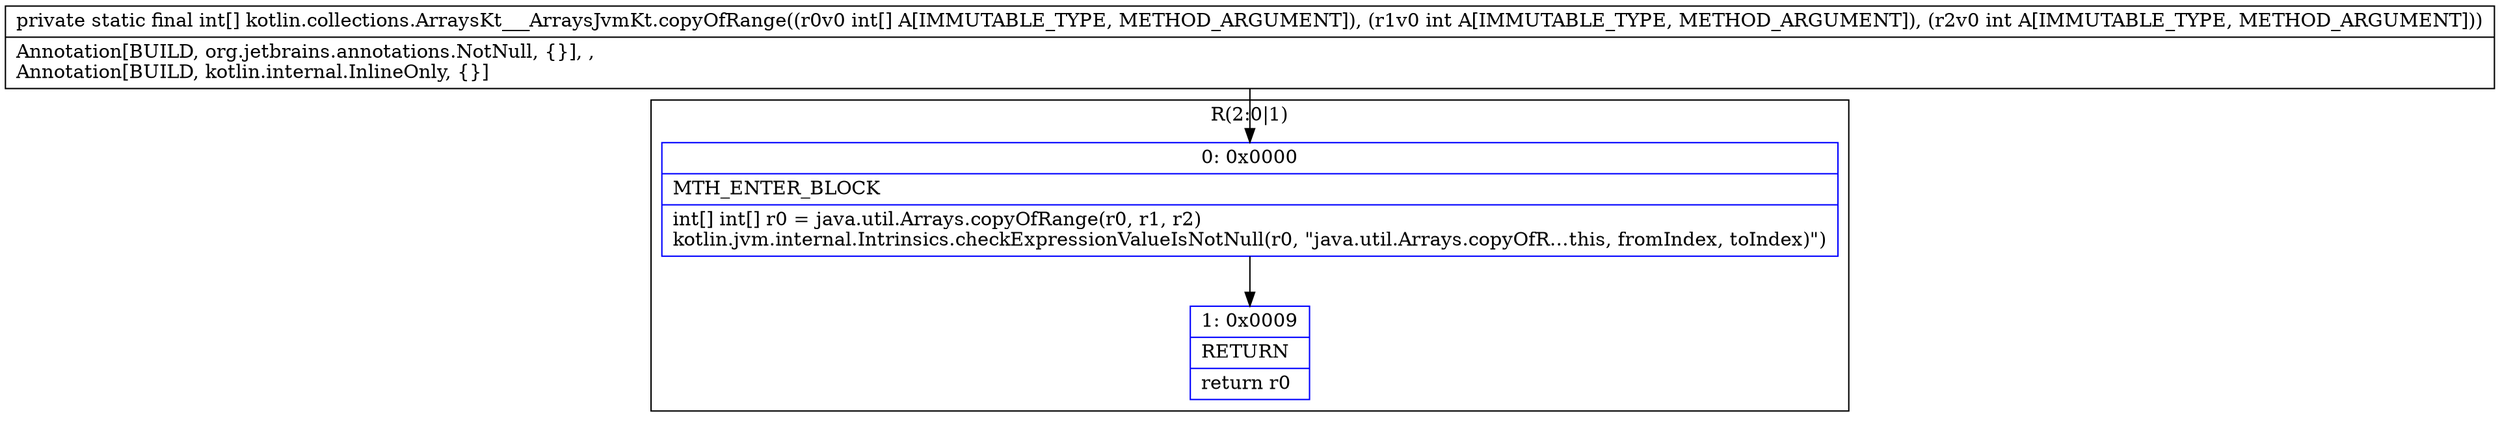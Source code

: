 digraph "CFG forkotlin.collections.ArraysKt___ArraysJvmKt.copyOfRange([III)[I" {
subgraph cluster_Region_835690764 {
label = "R(2:0|1)";
node [shape=record,color=blue];
Node_0 [shape=record,label="{0\:\ 0x0000|MTH_ENTER_BLOCK\l|int[] int[] r0 = java.util.Arrays.copyOfRange(r0, r1, r2)\lkotlin.jvm.internal.Intrinsics.checkExpressionValueIsNotNull(r0, \"java.util.Arrays.copyOfR…this, fromIndex, toIndex)\")\l}"];
Node_1 [shape=record,label="{1\:\ 0x0009|RETURN\l|return r0\l}"];
}
MethodNode[shape=record,label="{private static final int[] kotlin.collections.ArraysKt___ArraysJvmKt.copyOfRange((r0v0 int[] A[IMMUTABLE_TYPE, METHOD_ARGUMENT]), (r1v0 int A[IMMUTABLE_TYPE, METHOD_ARGUMENT]), (r2v0 int A[IMMUTABLE_TYPE, METHOD_ARGUMENT]))  | Annotation[BUILD, org.jetbrains.annotations.NotNull, \{\}], , \lAnnotation[BUILD, kotlin.internal.InlineOnly, \{\}]\l}"];
MethodNode -> Node_0;
Node_0 -> Node_1;
}

